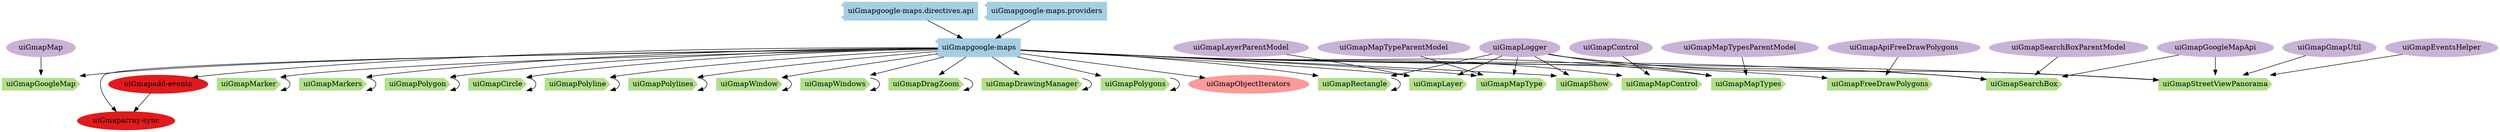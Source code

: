 digraph dependencies {
  node[shape="component",style="filled",colorscheme=paired12]


    node[shape="component"]
    "uiGmapgoogle-maps"[label="uiGmapgoogle-maps", color=1]

    
      "uiGmapgoogle-maps.directives.api"[label="uiGmapgoogle-maps.directives.api", color=1]
      "uiGmapgoogle-maps.directives.api" -> "uiGmapgoogle-maps"
    
      "uiGmapgoogle-maps.providers"[label="uiGmapgoogle-maps.providers", color=1]
      "uiGmapgoogle-maps.providers" -> "uiGmapgoogle-maps"
    


    node[shape="ellipse"]
    


    

    
      "uiGmapObjectIterators"[label="uiGmapObjectIterators", color=5]
      "uiGmapgoogle-maps" -> "uiGmapObjectIterators"
    

    
      "uiGmapadd-events"[label="uiGmapadd-events", color=6]
      "uiGmapgoogle-maps" -> "uiGmapadd-events"
    
      "uiGmaparray-sync"[label="uiGmaparray-sync", color=6]
      "uiGmapgoogle-maps" -> "uiGmaparray-sync"
    

    node[shape="cds"]
    

    
      "uiGmapGoogleMap"[label="uiGmapGoogleMap", color=3]
      "uiGmapgoogle-maps" -> "uiGmapGoogleMap"
    
      "uiGmapMarker"[label="uiGmapMarker", color=3]
      "uiGmapgoogle-maps" -> "uiGmapMarker"
    
      "uiGmapMarkers"[label="uiGmapMarkers", color=3]
      "uiGmapgoogle-maps" -> "uiGmapMarkers"
    
      "uiGmapPolygon"[label="uiGmapPolygon", color=3]
      "uiGmapgoogle-maps" -> "uiGmapPolygon"
    
      "uiGmapCircle"[label="uiGmapCircle", color=3]
      "uiGmapgoogle-maps" -> "uiGmapCircle"
    
      "uiGmapPolyline"[label="uiGmapPolyline", color=3]
      "uiGmapgoogle-maps" -> "uiGmapPolyline"
    
      "uiGmapPolylines"[label="uiGmapPolylines", color=3]
      "uiGmapgoogle-maps" -> "uiGmapPolylines"
    
      "uiGmapRectangle"[label="uiGmapRectangle", color=3]
      "uiGmapgoogle-maps" -> "uiGmapRectangle"
    
      "uiGmapWindow"[label="uiGmapWindow", color=3]
      "uiGmapgoogle-maps" -> "uiGmapWindow"
    
      "uiGmapWindows"[label="uiGmapWindows", color=3]
      "uiGmapgoogle-maps" -> "uiGmapWindows"
    
      "uiGmapLayer"[label="uiGmapLayer", color=3]
      "uiGmapgoogle-maps" -> "uiGmapLayer"
    
      "uiGmapMapControl"[label="uiGmapMapControl", color=3]
      "uiGmapgoogle-maps" -> "uiGmapMapControl"
    
      "uiGmapDragZoom"[label="uiGmapDragZoom", color=3]
      "uiGmapgoogle-maps" -> "uiGmapDragZoom"
    
      "uiGmapDrawingManager"[label="uiGmapDrawingManager", color=3]
      "uiGmapgoogle-maps" -> "uiGmapDrawingManager"
    
      "uiGmapFreeDrawPolygons"[label="uiGmapFreeDrawPolygons", color=3]
      "uiGmapgoogle-maps" -> "uiGmapFreeDrawPolygons"
    
      "uiGmapMapType"[label="uiGmapMapType", color=3]
      "uiGmapgoogle-maps" -> "uiGmapMapType"
    
      "uiGmapMapTypes"[label="uiGmapMapTypes", color=3]
      "uiGmapgoogle-maps" -> "uiGmapMapTypes"
    
      "uiGmapPolygons"[label="uiGmapPolygons", color=3]
      "uiGmapgoogle-maps" -> "uiGmapPolygons"
    
      "uiGmapSearchBox"[label="uiGmapSearchBox", color=3]
      "uiGmapgoogle-maps" -> "uiGmapSearchBox"
    
      "uiGmapShow"[label="uiGmapShow", color=3]
      "uiGmapgoogle-maps" -> "uiGmapShow"
    
      "uiGmapStreetViewPanorama"[label="uiGmapStreetViewPanorama", color=3]
      "uiGmapgoogle-maps" -> "uiGmapStreetViewPanorama"
    









    node[shape="ellipse",style="filled", color=9]
    

    
      
        "uiGmapMap"[label="uiGmapMap"]
        "uiGmapMap" -> "uiGmapGoogleMap"
      
    
      
        "uiGmapMarker"[label="uiGmapMarker"]
        "uiGmapMarker" -> "uiGmapMarker"
      
    
      
        "uiGmapMarkers"[label="uiGmapMarkers"]
        "uiGmapMarkers" -> "uiGmapMarkers"
      
    
      
        "uiGmapPolygon"[label="uiGmapPolygon"]
        "uiGmapPolygon" -> "uiGmapPolygon"
      
    
      
        "uiGmapCircle"[label="uiGmapCircle"]
        "uiGmapCircle" -> "uiGmapCircle"
      
    
      
        "uiGmapPolyline"[label="uiGmapPolyline"]
        "uiGmapPolyline" -> "uiGmapPolyline"
      
    
      
        "uiGmapPolylines"[label="uiGmapPolylines"]
        "uiGmapPolylines" -> "uiGmapPolylines"
      
    
      
        "uiGmapLogger"[label="uiGmapLogger"]
        "uiGmapLogger" -> "uiGmapRectangle"
      
        "uiGmapRectangle"[label="uiGmapRectangle"]
        "uiGmapRectangle" -> "uiGmapRectangle"
      
    
      
        "uiGmapWindow"[label="uiGmapWindow"]
        "uiGmapWindow" -> "uiGmapWindow"
      
    
      
        "uiGmapWindows"[label="uiGmapWindows"]
        "uiGmapWindows" -> "uiGmapWindows"
      
    
      
        "uiGmapLogger"[label="uiGmapLogger"]
        "uiGmapLogger" -> "uiGmapLayer"
      
        "uiGmapLayerParentModel"[label="uiGmapLayerParentModel"]
        "uiGmapLayerParentModel" -> "uiGmapLayer"
      
    
      
        "uiGmapControl"[label="uiGmapControl"]
        "uiGmapControl" -> "uiGmapMapControl"
      
    
      
        "uiGmapDragZoom"[label="uiGmapDragZoom"]
        "uiGmapDragZoom" -> "uiGmapDragZoom"
      
    
      
        "uiGmapDrawingManager"[label="uiGmapDrawingManager"]
        "uiGmapDrawingManager" -> "uiGmapDrawingManager"
      
    
      
        "uiGmapApiFreeDrawPolygons"[label="uiGmapApiFreeDrawPolygons"]
        "uiGmapApiFreeDrawPolygons" -> "uiGmapFreeDrawPolygons"
      
    
      
        "uiGmapLogger"[label="uiGmapLogger"]
        "uiGmapLogger" -> "uiGmapMapType"
      
        "uiGmapMapTypeParentModel"[label="uiGmapMapTypeParentModel"]
        "uiGmapMapTypeParentModel" -> "uiGmapMapType"
      
    
      
        "uiGmapLogger"[label="uiGmapLogger"]
        "uiGmapLogger" -> "uiGmapMapTypes"
      
        "uiGmapMapTypesParentModel"[label="uiGmapMapTypesParentModel"]
        "uiGmapMapTypesParentModel" -> "uiGmapMapTypes"
      
    
      
        "uiGmapPolygons"[label="uiGmapPolygons"]
        "uiGmapPolygons" -> "uiGmapPolygons"
      
    
      
        "uiGmapGoogleMapApi"[label="uiGmapGoogleMapApi"]
        "uiGmapGoogleMapApi" -> "uiGmapSearchBox"
      
        "uiGmapLogger"[label="uiGmapLogger"]
        "uiGmapLogger" -> "uiGmapSearchBox"
      
        "uiGmapSearchBoxParentModel"[label="uiGmapSearchBoxParentModel"]
        "uiGmapSearchBoxParentModel" -> "uiGmapSearchBox"
      
    
      
        "uiGmapLogger"[label="uiGmapLogger"]
        "uiGmapLogger" -> "uiGmapShow"
      
    
      
        "uiGmapGoogleMapApi"[label="uiGmapGoogleMapApi"]
        "uiGmapGoogleMapApi" -> "uiGmapStreetViewPanorama"
      
        "uiGmapLogger"[label="uiGmapLogger"]
        "uiGmapLogger" -> "uiGmapStreetViewPanorama"
      
        "uiGmapGmapUtil"[label="uiGmapGmapUtil"]
        "uiGmapGmapUtil" -> "uiGmapStreetViewPanorama"
      
        "uiGmapEventsHelper"[label="uiGmapEventsHelper"]
        "uiGmapEventsHelper" -> "uiGmapStreetViewPanorama"
      
    


    

    
      
    

    
      
    
      
        "uiGmapadd-events"[label="uiGmapadd-events"]
        "uiGmapadd-events" -> "uiGmaparray-sync"
      
    

    


}
